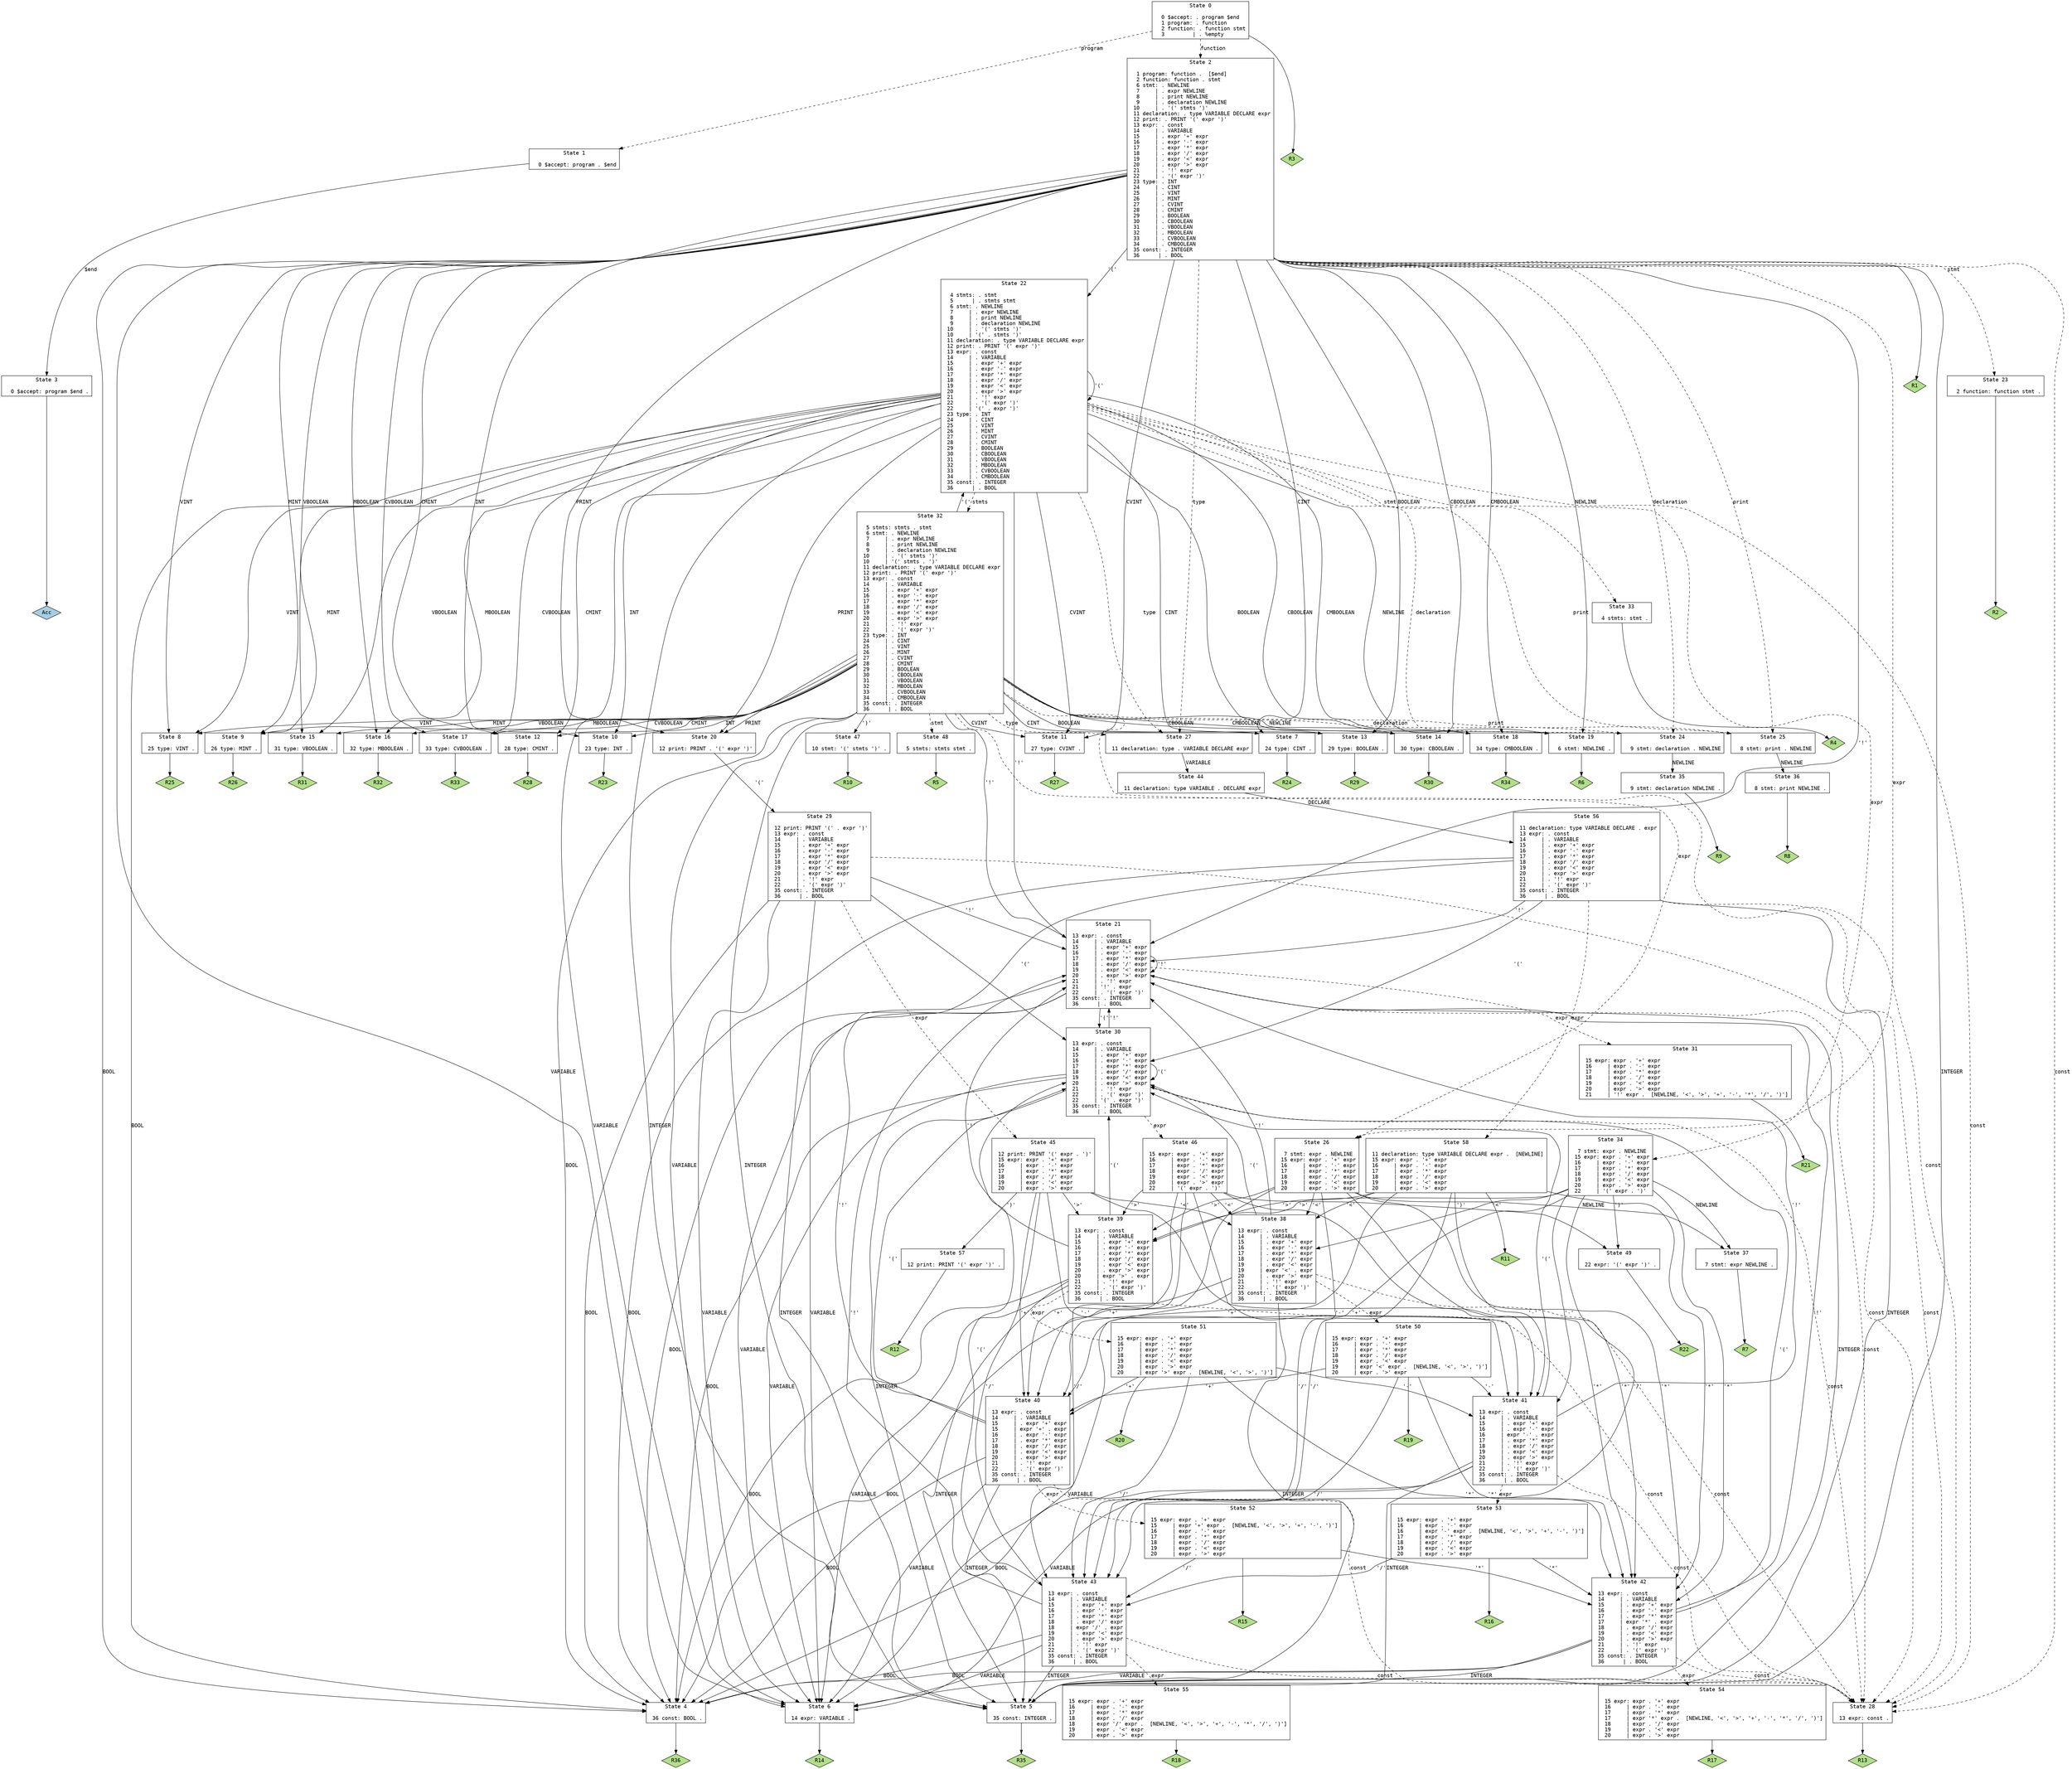 // Generated by GNU Bison 3.3.2.
// Report bugs to <bug-bison@gnu.org>.
// Home page: <http://www.gnu.org/software/bison/>.

digraph "interpreter.y"
{
  node [fontname = courier, shape = box, colorscheme = paired6]
  edge [fontname = courier]

  0 [label="State 0\n\l  0 $accept: . program $end\l  1 program: . function\l  2 function: . function stmt\l  3         | . %empty\l"]
  0 -> 1 [style=dashed label="program"]
  0 -> 2 [style=dashed label="function"]
  0 -> "0R3" [style=solid]
 "0R3" [label="R3", fillcolor=3, shape=diamond, style=filled]
  1 [label="State 1\n\l  0 $accept: program . $end\l"]
  1 -> 3 [style=solid label="$end"]
  2 [label="State 2\n\l  1 program: function .  [$end]\l  2 function: function . stmt\l  6 stmt: . NEWLINE\l  7     | . expr NEWLINE\l  8     | . print NEWLINE\l  9     | . declaration NEWLINE\l 10     | . '(' stmts ')'\l 11 declaration: . type VARIABLE DECLARE expr\l 12 print: . PRINT '(' expr ')'\l 13 expr: . const\l 14     | . VARIABLE\l 15     | . expr '+' expr\l 16     | . expr '-' expr\l 17     | . expr '*' expr\l 18     | . expr '/' expr\l 19     | . expr '<' expr\l 20     | . expr '>' expr\l 21     | . '!' expr\l 22     | . '(' expr ')'\l 23 type: . INT\l 24     | . CINT\l 25     | . VINT\l 26     | . MINT\l 27     | . CVINT\l 28     | . CMINT\l 29     | . BOOLEAN\l 30     | . CBOOLEAN\l 31     | . VBOOLEAN\l 32     | . MBOOLEAN\l 33     | . CVBOOLEAN\l 34     | . CMBOOLEAN\l 35 const: . INTEGER\l 36      | . BOOL\l"]
  2 -> 4 [style=solid label="BOOL"]
  2 -> 5 [style=solid label="INTEGER"]
  2 -> 6 [style=solid label="VARIABLE"]
  2 -> 7 [style=solid label="CINT"]
  2 -> 8 [style=solid label="VINT"]
  2 -> 9 [style=solid label="MINT"]
  2 -> 10 [style=solid label="INT"]
  2 -> 11 [style=solid label="CVINT"]
  2 -> 12 [style=solid label="CMINT"]
  2 -> 13 [style=solid label="BOOLEAN"]
  2 -> 14 [style=solid label="CBOOLEAN"]
  2 -> 15 [style=solid label="VBOOLEAN"]
  2 -> 16 [style=solid label="MBOOLEAN"]
  2 -> 17 [style=solid label="CVBOOLEAN"]
  2 -> 18 [style=solid label="CMBOOLEAN"]
  2 -> 19 [style=solid label="NEWLINE"]
  2 -> 20 [style=solid label="PRINT"]
  2 -> 21 [style=solid label="'!'"]
  2 -> 22 [style=solid label="'('"]
  2 -> 23 [style=dashed label="stmt"]
  2 -> 24 [style=dashed label="declaration"]
  2 -> 25 [style=dashed label="print"]
  2 -> 26 [style=dashed label="expr"]
  2 -> 27 [style=dashed label="type"]
  2 -> 28 [style=dashed label="const"]
  2 -> "2R1" [style=solid]
 "2R1" [label="R1", fillcolor=3, shape=diamond, style=filled]
  3 [label="State 3\n\l  0 $accept: program $end .\l"]
  3 -> "3R0" [style=solid]
 "3R0" [label="Acc", fillcolor=1, shape=diamond, style=filled]
  4 [label="State 4\n\l 36 const: BOOL .\l"]
  4 -> "4R36" [style=solid]
 "4R36" [label="R36", fillcolor=3, shape=diamond, style=filled]
  5 [label="State 5\n\l 35 const: INTEGER .\l"]
  5 -> "5R35" [style=solid]
 "5R35" [label="R35", fillcolor=3, shape=diamond, style=filled]
  6 [label="State 6\n\l 14 expr: VARIABLE .\l"]
  6 -> "6R14" [style=solid]
 "6R14" [label="R14", fillcolor=3, shape=diamond, style=filled]
  7 [label="State 7\n\l 24 type: CINT .\l"]
  7 -> "7R24" [style=solid]
 "7R24" [label="R24", fillcolor=3, shape=diamond, style=filled]
  8 [label="State 8\n\l 25 type: VINT .\l"]
  8 -> "8R25" [style=solid]
 "8R25" [label="R25", fillcolor=3, shape=diamond, style=filled]
  9 [label="State 9\n\l 26 type: MINT .\l"]
  9 -> "9R26" [style=solid]
 "9R26" [label="R26", fillcolor=3, shape=diamond, style=filled]
  10 [label="State 10\n\l 23 type: INT .\l"]
  10 -> "10R23" [style=solid]
 "10R23" [label="R23", fillcolor=3, shape=diamond, style=filled]
  11 [label="State 11\n\l 27 type: CVINT .\l"]
  11 -> "11R27" [style=solid]
 "11R27" [label="R27", fillcolor=3, shape=diamond, style=filled]
  12 [label="State 12\n\l 28 type: CMINT .\l"]
  12 -> "12R28" [style=solid]
 "12R28" [label="R28", fillcolor=3, shape=diamond, style=filled]
  13 [label="State 13\n\l 29 type: BOOLEAN .\l"]
  13 -> "13R29" [style=solid]
 "13R29" [label="R29", fillcolor=3, shape=diamond, style=filled]
  14 [label="State 14\n\l 30 type: CBOOLEAN .\l"]
  14 -> "14R30" [style=solid]
 "14R30" [label="R30", fillcolor=3, shape=diamond, style=filled]
  15 [label="State 15\n\l 31 type: VBOOLEAN .\l"]
  15 -> "15R31" [style=solid]
 "15R31" [label="R31", fillcolor=3, shape=diamond, style=filled]
  16 [label="State 16\n\l 32 type: MBOOLEAN .\l"]
  16 -> "16R32" [style=solid]
 "16R32" [label="R32", fillcolor=3, shape=diamond, style=filled]
  17 [label="State 17\n\l 33 type: CVBOOLEAN .\l"]
  17 -> "17R33" [style=solid]
 "17R33" [label="R33", fillcolor=3, shape=diamond, style=filled]
  18 [label="State 18\n\l 34 type: CMBOOLEAN .\l"]
  18 -> "18R34" [style=solid]
 "18R34" [label="R34", fillcolor=3, shape=diamond, style=filled]
  19 [label="State 19\n\l  6 stmt: NEWLINE .\l"]
  19 -> "19R6" [style=solid]
 "19R6" [label="R6", fillcolor=3, shape=diamond, style=filled]
  20 [label="State 20\n\l 12 print: PRINT . '(' expr ')'\l"]
  20 -> 29 [style=solid label="'('"]
  21 [label="State 21\n\l 13 expr: . const\l 14     | . VARIABLE\l 15     | . expr '+' expr\l 16     | . expr '-' expr\l 17     | . expr '*' expr\l 18     | . expr '/' expr\l 19     | . expr '<' expr\l 20     | . expr '>' expr\l 21     | . '!' expr\l 21     | '!' . expr\l 22     | . '(' expr ')'\l 35 const: . INTEGER\l 36      | . BOOL\l"]
  21 -> 4 [style=solid label="BOOL"]
  21 -> 5 [style=solid label="INTEGER"]
  21 -> 6 [style=solid label="VARIABLE"]
  21 -> 21 [style=solid label="'!'"]
  21 -> 30 [style=solid label="'('"]
  21 -> 31 [style=dashed label="expr"]
  21 -> 28 [style=dashed label="const"]
  22 [label="State 22\n\l  4 stmts: . stmt\l  5      | . stmts stmt\l  6 stmt: . NEWLINE\l  7     | . expr NEWLINE\l  8     | . print NEWLINE\l  9     | . declaration NEWLINE\l 10     | . '(' stmts ')'\l 10     | '(' . stmts ')'\l 11 declaration: . type VARIABLE DECLARE expr\l 12 print: . PRINT '(' expr ')'\l 13 expr: . const\l 14     | . VARIABLE\l 15     | . expr '+' expr\l 16     | . expr '-' expr\l 17     | . expr '*' expr\l 18     | . expr '/' expr\l 19     | . expr '<' expr\l 20     | . expr '>' expr\l 21     | . '!' expr\l 22     | . '(' expr ')'\l 22     | '(' . expr ')'\l 23 type: . INT\l 24     | . CINT\l 25     | . VINT\l 26     | . MINT\l 27     | . CVINT\l 28     | . CMINT\l 29     | . BOOLEAN\l 30     | . CBOOLEAN\l 31     | . VBOOLEAN\l 32     | . MBOOLEAN\l 33     | . CVBOOLEAN\l 34     | . CMBOOLEAN\l 35 const: . INTEGER\l 36      | . BOOL\l"]
  22 -> 4 [style=solid label="BOOL"]
  22 -> 5 [style=solid label="INTEGER"]
  22 -> 6 [style=solid label="VARIABLE"]
  22 -> 7 [style=solid label="CINT"]
  22 -> 8 [style=solid label="VINT"]
  22 -> 9 [style=solid label="MINT"]
  22 -> 10 [style=solid label="INT"]
  22 -> 11 [style=solid label="CVINT"]
  22 -> 12 [style=solid label="CMINT"]
  22 -> 13 [style=solid label="BOOLEAN"]
  22 -> 14 [style=solid label="CBOOLEAN"]
  22 -> 15 [style=solid label="VBOOLEAN"]
  22 -> 16 [style=solid label="MBOOLEAN"]
  22 -> 17 [style=solid label="CVBOOLEAN"]
  22 -> 18 [style=solid label="CMBOOLEAN"]
  22 -> 19 [style=solid label="NEWLINE"]
  22 -> 20 [style=solid label="PRINT"]
  22 -> 21 [style=solid label="'!'"]
  22 -> 22 [style=solid label="'('"]
  22 -> 32 [style=dashed label="stmts"]
  22 -> 33 [style=dashed label="stmt"]
  22 -> 24 [style=dashed label="declaration"]
  22 -> 25 [style=dashed label="print"]
  22 -> 34 [style=dashed label="expr"]
  22 -> 27 [style=dashed label="type"]
  22 -> 28 [style=dashed label="const"]
  23 [label="State 23\n\l  2 function: function stmt .\l"]
  23 -> "23R2" [style=solid]
 "23R2" [label="R2", fillcolor=3, shape=diamond, style=filled]
  24 [label="State 24\n\l  9 stmt: declaration . NEWLINE\l"]
  24 -> 35 [style=solid label="NEWLINE"]
  25 [label="State 25\n\l  8 stmt: print . NEWLINE\l"]
  25 -> 36 [style=solid label="NEWLINE"]
  26 [label="State 26\n\l  7 stmt: expr . NEWLINE\l 15 expr: expr . '+' expr\l 16     | expr . '-' expr\l 17     | expr . '*' expr\l 18     | expr . '/' expr\l 19     | expr . '<' expr\l 20     | expr . '>' expr\l"]
  26 -> 37 [style=solid label="NEWLINE"]
  26 -> 38 [style=solid label="'<'"]
  26 -> 39 [style=solid label="'>'"]
  26 -> 40 [style=solid label="'+'"]
  26 -> 41 [style=solid label="'-'"]
  26 -> 42 [style=solid label="'*'"]
  26 -> 43 [style=solid label="'/'"]
  27 [label="State 27\n\l 11 declaration: type . VARIABLE DECLARE expr\l"]
  27 -> 44 [style=solid label="VARIABLE"]
  28 [label="State 28\n\l 13 expr: const .\l"]
  28 -> "28R13" [style=solid]
 "28R13" [label="R13", fillcolor=3, shape=diamond, style=filled]
  29 [label="State 29\n\l 12 print: PRINT '(' . expr ')'\l 13 expr: . const\l 14     | . VARIABLE\l 15     | . expr '+' expr\l 16     | . expr '-' expr\l 17     | . expr '*' expr\l 18     | . expr '/' expr\l 19     | . expr '<' expr\l 20     | . expr '>' expr\l 21     | . '!' expr\l 22     | . '(' expr ')'\l 35 const: . INTEGER\l 36      | . BOOL\l"]
  29 -> 4 [style=solid label="BOOL"]
  29 -> 5 [style=solid label="INTEGER"]
  29 -> 6 [style=solid label="VARIABLE"]
  29 -> 21 [style=solid label="'!'"]
  29 -> 30 [style=solid label="'('"]
  29 -> 45 [style=dashed label="expr"]
  29 -> 28 [style=dashed label="const"]
  30 [label="State 30\n\l 13 expr: . const\l 14     | . VARIABLE\l 15     | . expr '+' expr\l 16     | . expr '-' expr\l 17     | . expr '*' expr\l 18     | . expr '/' expr\l 19     | . expr '<' expr\l 20     | . expr '>' expr\l 21     | . '!' expr\l 22     | . '(' expr ')'\l 22     | '(' . expr ')'\l 35 const: . INTEGER\l 36      | . BOOL\l"]
  30 -> 4 [style=solid label="BOOL"]
  30 -> 5 [style=solid label="INTEGER"]
  30 -> 6 [style=solid label="VARIABLE"]
  30 -> 21 [style=solid label="'!'"]
  30 -> 30 [style=solid label="'('"]
  30 -> 46 [style=dashed label="expr"]
  30 -> 28 [style=dashed label="const"]
  31 [label="State 31\n\l 15 expr: expr . '+' expr\l 16     | expr . '-' expr\l 17     | expr . '*' expr\l 18     | expr . '/' expr\l 19     | expr . '<' expr\l 20     | expr . '>' expr\l 21     | '!' expr .  [NEWLINE, '<', '>', '+', '-', '*', '/', ')']\l"]
  31 -> "31R21" [style=solid]
 "31R21" [label="R21", fillcolor=3, shape=diamond, style=filled]
  32 [label="State 32\n\l  5 stmts: stmts . stmt\l  6 stmt: . NEWLINE\l  7     | . expr NEWLINE\l  8     | . print NEWLINE\l  9     | . declaration NEWLINE\l 10     | . '(' stmts ')'\l 10     | '(' stmts . ')'\l 11 declaration: . type VARIABLE DECLARE expr\l 12 print: . PRINT '(' expr ')'\l 13 expr: . const\l 14     | . VARIABLE\l 15     | . expr '+' expr\l 16     | . expr '-' expr\l 17     | . expr '*' expr\l 18     | . expr '/' expr\l 19     | . expr '<' expr\l 20     | . expr '>' expr\l 21     | . '!' expr\l 22     | . '(' expr ')'\l 23 type: . INT\l 24     | . CINT\l 25     | . VINT\l 26     | . MINT\l 27     | . CVINT\l 28     | . CMINT\l 29     | . BOOLEAN\l 30     | . CBOOLEAN\l 31     | . VBOOLEAN\l 32     | . MBOOLEAN\l 33     | . CVBOOLEAN\l 34     | . CMBOOLEAN\l 35 const: . INTEGER\l 36      | . BOOL\l"]
  32 -> 4 [style=solid label="BOOL"]
  32 -> 5 [style=solid label="INTEGER"]
  32 -> 6 [style=solid label="VARIABLE"]
  32 -> 7 [style=solid label="CINT"]
  32 -> 8 [style=solid label="VINT"]
  32 -> 9 [style=solid label="MINT"]
  32 -> 10 [style=solid label="INT"]
  32 -> 11 [style=solid label="CVINT"]
  32 -> 12 [style=solid label="CMINT"]
  32 -> 13 [style=solid label="BOOLEAN"]
  32 -> 14 [style=solid label="CBOOLEAN"]
  32 -> 15 [style=solid label="VBOOLEAN"]
  32 -> 16 [style=solid label="MBOOLEAN"]
  32 -> 17 [style=solid label="CVBOOLEAN"]
  32 -> 18 [style=solid label="CMBOOLEAN"]
  32 -> 19 [style=solid label="NEWLINE"]
  32 -> 20 [style=solid label="PRINT"]
  32 -> 21 [style=solid label="'!'"]
  32 -> 22 [style=solid label="'('"]
  32 -> 47 [style=solid label="')'"]
  32 -> 48 [style=dashed label="stmt"]
  32 -> 24 [style=dashed label="declaration"]
  32 -> 25 [style=dashed label="print"]
  32 -> 26 [style=dashed label="expr"]
  32 -> 27 [style=dashed label="type"]
  32 -> 28 [style=dashed label="const"]
  33 [label="State 33\n\l  4 stmts: stmt .\l"]
  33 -> "33R4" [style=solid]
 "33R4" [label="R4", fillcolor=3, shape=diamond, style=filled]
  34 [label="State 34\n\l  7 stmt: expr . NEWLINE\l 15 expr: expr . '+' expr\l 16     | expr . '-' expr\l 17     | expr . '*' expr\l 18     | expr . '/' expr\l 19     | expr . '<' expr\l 20     | expr . '>' expr\l 22     | '(' expr . ')'\l"]
  34 -> 37 [style=solid label="NEWLINE"]
  34 -> 38 [style=solid label="'<'"]
  34 -> 39 [style=solid label="'>'"]
  34 -> 40 [style=solid label="'+'"]
  34 -> 41 [style=solid label="'-'"]
  34 -> 42 [style=solid label="'*'"]
  34 -> 43 [style=solid label="'/'"]
  34 -> 49 [style=solid label="')'"]
  35 [label="State 35\n\l  9 stmt: declaration NEWLINE .\l"]
  35 -> "35R9" [style=solid]
 "35R9" [label="R9", fillcolor=3, shape=diamond, style=filled]
  36 [label="State 36\n\l  8 stmt: print NEWLINE .\l"]
  36 -> "36R8" [style=solid]
 "36R8" [label="R8", fillcolor=3, shape=diamond, style=filled]
  37 [label="State 37\n\l  7 stmt: expr NEWLINE .\l"]
  37 -> "37R7" [style=solid]
 "37R7" [label="R7", fillcolor=3, shape=diamond, style=filled]
  38 [label="State 38\n\l 13 expr: . const\l 14     | . VARIABLE\l 15     | . expr '+' expr\l 16     | . expr '-' expr\l 17     | . expr '*' expr\l 18     | . expr '/' expr\l 19     | . expr '<' expr\l 19     | expr '<' . expr\l 20     | . expr '>' expr\l 21     | . '!' expr\l 22     | . '(' expr ')'\l 35 const: . INTEGER\l 36      | . BOOL\l"]
  38 -> 4 [style=solid label="BOOL"]
  38 -> 5 [style=solid label="INTEGER"]
  38 -> 6 [style=solid label="VARIABLE"]
  38 -> 21 [style=solid label="'!'"]
  38 -> 30 [style=solid label="'('"]
  38 -> 50 [style=dashed label="expr"]
  38 -> 28 [style=dashed label="const"]
  39 [label="State 39\n\l 13 expr: . const\l 14     | . VARIABLE\l 15     | . expr '+' expr\l 16     | . expr '-' expr\l 17     | . expr '*' expr\l 18     | . expr '/' expr\l 19     | . expr '<' expr\l 20     | . expr '>' expr\l 20     | expr '>' . expr\l 21     | . '!' expr\l 22     | . '(' expr ')'\l 35 const: . INTEGER\l 36      | . BOOL\l"]
  39 -> 4 [style=solid label="BOOL"]
  39 -> 5 [style=solid label="INTEGER"]
  39 -> 6 [style=solid label="VARIABLE"]
  39 -> 21 [style=solid label="'!'"]
  39 -> 30 [style=solid label="'('"]
  39 -> 51 [style=dashed label="expr"]
  39 -> 28 [style=dashed label="const"]
  40 [label="State 40\n\l 13 expr: . const\l 14     | . VARIABLE\l 15     | . expr '+' expr\l 15     | expr '+' . expr\l 16     | . expr '-' expr\l 17     | . expr '*' expr\l 18     | . expr '/' expr\l 19     | . expr '<' expr\l 20     | . expr '>' expr\l 21     | . '!' expr\l 22     | . '(' expr ')'\l 35 const: . INTEGER\l 36      | . BOOL\l"]
  40 -> 4 [style=solid label="BOOL"]
  40 -> 5 [style=solid label="INTEGER"]
  40 -> 6 [style=solid label="VARIABLE"]
  40 -> 21 [style=solid label="'!'"]
  40 -> 30 [style=solid label="'('"]
  40 -> 52 [style=dashed label="expr"]
  40 -> 28 [style=dashed label="const"]
  41 [label="State 41\n\l 13 expr: . const\l 14     | . VARIABLE\l 15     | . expr '+' expr\l 16     | . expr '-' expr\l 16     | expr '-' . expr\l 17     | . expr '*' expr\l 18     | . expr '/' expr\l 19     | . expr '<' expr\l 20     | . expr '>' expr\l 21     | . '!' expr\l 22     | . '(' expr ')'\l 35 const: . INTEGER\l 36      | . BOOL\l"]
  41 -> 4 [style=solid label="BOOL"]
  41 -> 5 [style=solid label="INTEGER"]
  41 -> 6 [style=solid label="VARIABLE"]
  41 -> 21 [style=solid label="'!'"]
  41 -> 30 [style=solid label="'('"]
  41 -> 53 [style=dashed label="expr"]
  41 -> 28 [style=dashed label="const"]
  42 [label="State 42\n\l 13 expr: . const\l 14     | . VARIABLE\l 15     | . expr '+' expr\l 16     | . expr '-' expr\l 17     | . expr '*' expr\l 17     | expr '*' . expr\l 18     | . expr '/' expr\l 19     | . expr '<' expr\l 20     | . expr '>' expr\l 21     | . '!' expr\l 22     | . '(' expr ')'\l 35 const: . INTEGER\l 36      | . BOOL\l"]
  42 -> 4 [style=solid label="BOOL"]
  42 -> 5 [style=solid label="INTEGER"]
  42 -> 6 [style=solid label="VARIABLE"]
  42 -> 21 [style=solid label="'!'"]
  42 -> 30 [style=solid label="'('"]
  42 -> 54 [style=dashed label="expr"]
  42 -> 28 [style=dashed label="const"]
  43 [label="State 43\n\l 13 expr: . const\l 14     | . VARIABLE\l 15     | . expr '+' expr\l 16     | . expr '-' expr\l 17     | . expr '*' expr\l 18     | . expr '/' expr\l 18     | expr '/' . expr\l 19     | . expr '<' expr\l 20     | . expr '>' expr\l 21     | . '!' expr\l 22     | . '(' expr ')'\l 35 const: . INTEGER\l 36      | . BOOL\l"]
  43 -> 4 [style=solid label="BOOL"]
  43 -> 5 [style=solid label="INTEGER"]
  43 -> 6 [style=solid label="VARIABLE"]
  43 -> 21 [style=solid label="'!'"]
  43 -> 30 [style=solid label="'('"]
  43 -> 55 [style=dashed label="expr"]
  43 -> 28 [style=dashed label="const"]
  44 [label="State 44\n\l 11 declaration: type VARIABLE . DECLARE expr\l"]
  44 -> 56 [style=solid label="DECLARE"]
  45 [label="State 45\n\l 12 print: PRINT '(' expr . ')'\l 15 expr: expr . '+' expr\l 16     | expr . '-' expr\l 17     | expr . '*' expr\l 18     | expr . '/' expr\l 19     | expr . '<' expr\l 20     | expr . '>' expr\l"]
  45 -> 38 [style=solid label="'<'"]
  45 -> 39 [style=solid label="'>'"]
  45 -> 40 [style=solid label="'+'"]
  45 -> 41 [style=solid label="'-'"]
  45 -> 42 [style=solid label="'*'"]
  45 -> 43 [style=solid label="'/'"]
  45 -> 57 [style=solid label="')'"]
  46 [label="State 46\n\l 15 expr: expr . '+' expr\l 16     | expr . '-' expr\l 17     | expr . '*' expr\l 18     | expr . '/' expr\l 19     | expr . '<' expr\l 20     | expr . '>' expr\l 22     | '(' expr . ')'\l"]
  46 -> 38 [style=solid label="'<'"]
  46 -> 39 [style=solid label="'>'"]
  46 -> 40 [style=solid label="'+'"]
  46 -> 41 [style=solid label="'-'"]
  46 -> 42 [style=solid label="'*'"]
  46 -> 43 [style=solid label="'/'"]
  46 -> 49 [style=solid label="')'"]
  47 [label="State 47\n\l 10 stmt: '(' stmts ')' .\l"]
  47 -> "47R10" [style=solid]
 "47R10" [label="R10", fillcolor=3, shape=diamond, style=filled]
  48 [label="State 48\n\l  5 stmts: stmts stmt .\l"]
  48 -> "48R5" [style=solid]
 "48R5" [label="R5", fillcolor=3, shape=diamond, style=filled]
  49 [label="State 49\n\l 22 expr: '(' expr ')' .\l"]
  49 -> "49R22" [style=solid]
 "49R22" [label="R22", fillcolor=3, shape=diamond, style=filled]
  50 [label="State 50\n\l 15 expr: expr . '+' expr\l 16     | expr . '-' expr\l 17     | expr . '*' expr\l 18     | expr . '/' expr\l 19     | expr . '<' expr\l 19     | expr '<' expr .  [NEWLINE, '<', '>', ')']\l 20     | expr . '>' expr\l"]
  50 -> 40 [style=solid label="'+'"]
  50 -> 41 [style=solid label="'-'"]
  50 -> 42 [style=solid label="'*'"]
  50 -> 43 [style=solid label="'/'"]
  50 -> "50R19" [style=solid]
 "50R19" [label="R19", fillcolor=3, shape=diamond, style=filled]
  51 [label="State 51\n\l 15 expr: expr . '+' expr\l 16     | expr . '-' expr\l 17     | expr . '*' expr\l 18     | expr . '/' expr\l 19     | expr . '<' expr\l 20     | expr . '>' expr\l 20     | expr '>' expr .  [NEWLINE, '<', '>', ')']\l"]
  51 -> 40 [style=solid label="'+'"]
  51 -> 41 [style=solid label="'-'"]
  51 -> 42 [style=solid label="'*'"]
  51 -> 43 [style=solid label="'/'"]
  51 -> "51R20" [style=solid]
 "51R20" [label="R20", fillcolor=3, shape=diamond, style=filled]
  52 [label="State 52\n\l 15 expr: expr . '+' expr\l 15     | expr '+' expr .  [NEWLINE, '<', '>', '+', '-', ')']\l 16     | expr . '-' expr\l 17     | expr . '*' expr\l 18     | expr . '/' expr\l 19     | expr . '<' expr\l 20     | expr . '>' expr\l"]
  52 -> 42 [style=solid label="'*'"]
  52 -> 43 [style=solid label="'/'"]
  52 -> "52R15" [style=solid]
 "52R15" [label="R15", fillcolor=3, shape=diamond, style=filled]
  53 [label="State 53\n\l 15 expr: expr . '+' expr\l 16     | expr . '-' expr\l 16     | expr '-' expr .  [NEWLINE, '<', '>', '+', '-', ')']\l 17     | expr . '*' expr\l 18     | expr . '/' expr\l 19     | expr . '<' expr\l 20     | expr . '>' expr\l"]
  53 -> 42 [style=solid label="'*'"]
  53 -> 43 [style=solid label="'/'"]
  53 -> "53R16" [style=solid]
 "53R16" [label="R16", fillcolor=3, shape=diamond, style=filled]
  54 [label="State 54\n\l 15 expr: expr . '+' expr\l 16     | expr . '-' expr\l 17     | expr . '*' expr\l 17     | expr '*' expr .  [NEWLINE, '<', '>', '+', '-', '*', '/', ')']\l 18     | expr . '/' expr\l 19     | expr . '<' expr\l 20     | expr . '>' expr\l"]
  54 -> "54R17" [style=solid]
 "54R17" [label="R17", fillcolor=3, shape=diamond, style=filled]
  55 [label="State 55\n\l 15 expr: expr . '+' expr\l 16     | expr . '-' expr\l 17     | expr . '*' expr\l 18     | expr . '/' expr\l 18     | expr '/' expr .  [NEWLINE, '<', '>', '+', '-', '*', '/', ')']\l 19     | expr . '<' expr\l 20     | expr . '>' expr\l"]
  55 -> "55R18" [style=solid]
 "55R18" [label="R18", fillcolor=3, shape=diamond, style=filled]
  56 [label="State 56\n\l 11 declaration: type VARIABLE DECLARE . expr\l 13 expr: . const\l 14     | . VARIABLE\l 15     | . expr '+' expr\l 16     | . expr '-' expr\l 17     | . expr '*' expr\l 18     | . expr '/' expr\l 19     | . expr '<' expr\l 20     | . expr '>' expr\l 21     | . '!' expr\l 22     | . '(' expr ')'\l 35 const: . INTEGER\l 36      | . BOOL\l"]
  56 -> 4 [style=solid label="BOOL"]
  56 -> 5 [style=solid label="INTEGER"]
  56 -> 6 [style=solid label="VARIABLE"]
  56 -> 21 [style=solid label="'!'"]
  56 -> 30 [style=solid label="'('"]
  56 -> 58 [style=dashed label="expr"]
  56 -> 28 [style=dashed label="const"]
  57 [label="State 57\n\l 12 print: PRINT '(' expr ')' .\l"]
  57 -> "57R12" [style=solid]
 "57R12" [label="R12", fillcolor=3, shape=diamond, style=filled]
  58 [label="State 58\n\l 11 declaration: type VARIABLE DECLARE expr .  [NEWLINE]\l 15 expr: expr . '+' expr\l 16     | expr . '-' expr\l 17     | expr . '*' expr\l 18     | expr . '/' expr\l 19     | expr . '<' expr\l 20     | expr . '>' expr\l"]
  58 -> 38 [style=solid label="'<'"]
  58 -> 39 [style=solid label="'>'"]
  58 -> 40 [style=solid label="'+'"]
  58 -> 41 [style=solid label="'-'"]
  58 -> 42 [style=solid label="'*'"]
  58 -> 43 [style=solid label="'/'"]
  58 -> "58R11" [style=solid]
 "58R11" [label="R11", fillcolor=3, shape=diamond, style=filled]
}
